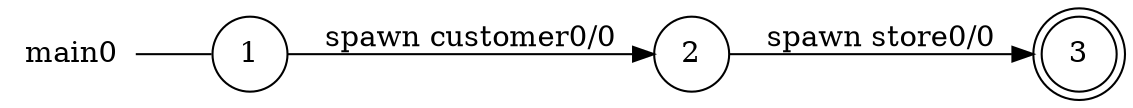 digraph main0 {
	rankdir="LR";
	n_0 [label="main0", shape="plaintext"];
	n_1 [id="1", shape=circle, label="1"];
	n_0 -> n_1 [arrowhead=none];
	n_2 [id="2", shape=circle, label="2"];
	n_3 [id="3", shape=doublecircle, label="3"];

	n_2 -> n_3 [id="[$e|1]", label="spawn store0/0"];
	n_1 -> n_2 [id="[$e|0]", label="spawn customer0/0"];
}
